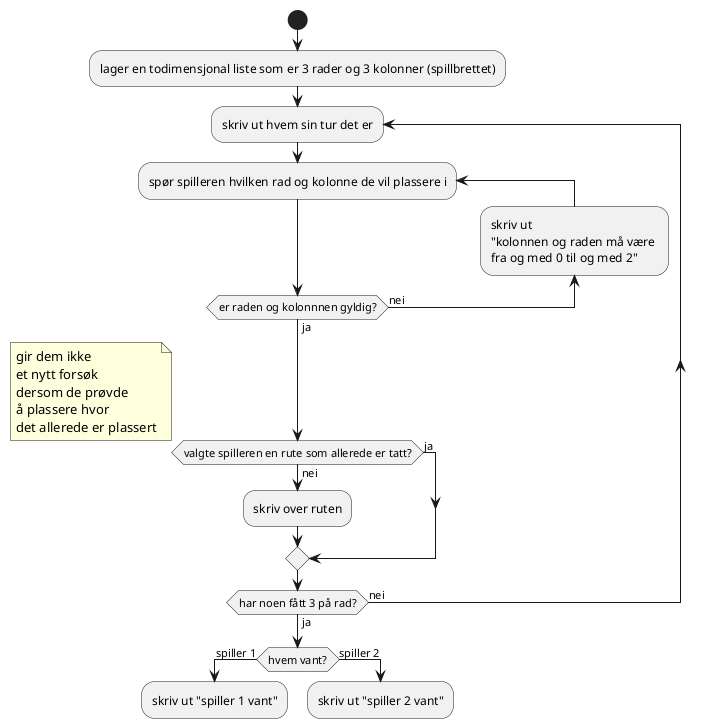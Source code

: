 @startuml
start
:lager en todimensjonal liste som er 3 rader og 3 kolonner (spillbrettet);

repeat :skriv ut hvem sin tur det er;
	repeat :spør spilleren hvilken rad og kolonne de vil plassere i;
		backward:skriv ut
		"kolonnen og raden må være 
		fra og med 0 til og med 2";
	repeat while (er raden og kolonnnen gyldig?) is (nei) not (ja)
	if (valgte spilleren en rute som allerede er tatt?) then (nei)
		:skriv over ruten;
	else (ja)
		note
			gir dem ikke 
			et nytt forsøk 
			dersom de prøvde 
			å plassere hvor
			det allerede er plassert
		end note
	endif

	repeat while (har noen fått 3 på rad?) is (nei) not (ja)

if (hvem vant?) then (spiller 1)
	:skriv ut "spiller 1 vant";
	kill
else (spiller 2)
	:skriv ut "spiller 2 vant";
	kill
endif
@enduml
